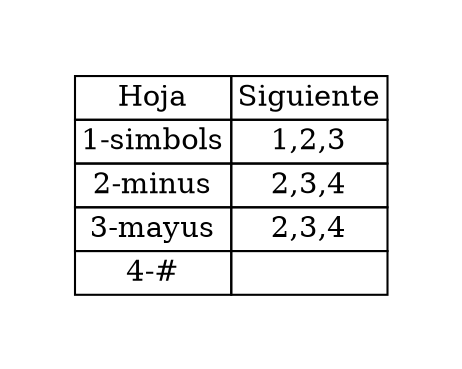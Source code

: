 digraph G{
graph [pad="0.5", nodesep="0.5", ranksep="2"];
node [shape=plain]
rankdir=LR;
Foo [label=< <table border="0" cellborder="1" cellspacing="0"> <tr><td>Hoja</td><td>Siguiente</td></tr> <tr><td>1-simbols</td><td>1,2,3</td></tr> <tr><td>2-minus</td><td>2,3,4</td></tr> <tr><td>3-mayus</td><td>2,3,4</td></tr> <tr><td>4-#</td><td></td></tr> </table>>];
}
